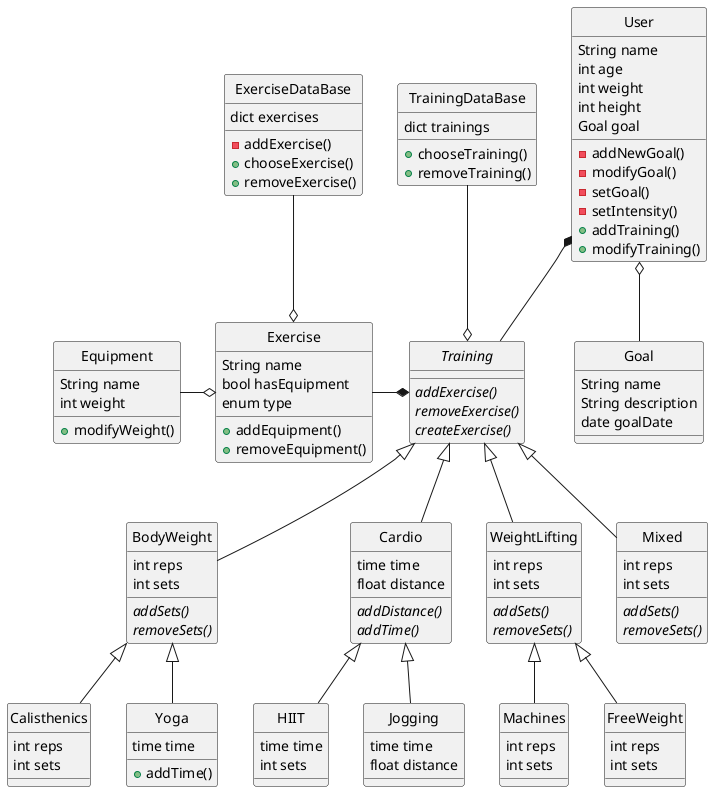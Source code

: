 @startuml FitnessUml
skinparam Style strictuml
class User {
    String name
    int age
    int weight
    int height
    Goal goal
    -addNewGoal()
    -modifyGoal()
    -setGoal()
    -setIntensity()
    +addTraining()
    +modifyTraining()
}

class Goal {
    String name
    String description
    date goalDate
}

class TrainingDataBase {
    dict trainings
    +chooseTraining()
    +removeTraining()
}

class ExerciseDataBase {
    dict exercises
    -addExercise()
    +chooseExercise()
    +removeExercise()
}

class Exercise {
    String name
    bool hasEquipment
    enum type
    +addEquipment()
    +removeEquipment()
}

class Equipment {
    String name
    int weight
    +modifyWeight()
}

abstract class Training {
    {abstract} addExercise()
    {abstract} removeExercise()
    {abstract} createExercise()
}

class BodyWeight {
    int reps
    int sets
    {abstract} addSets()
    {abstract} removeSets()
}

class Cardio {
    time time 
    float distance
    {abstract} addDistance()
    {abstract} addTime()

}

class WeightLifting {
    int reps
    int sets
    {abstract} addSets()
    {abstract} removeSets()
}

class Mixed {
    int reps
    int sets
    {abstract} addSets()
    {abstract} removeSets()
}

class Calisthenics {
    int reps
    int sets
}

class Yoga {
    time time
    +addTime()
}

class HIIT {
    time time
    int sets
}

class Jogging {
    time time
    float distance
}

class Machines {
    int reps
    int sets
}

class FreeWeight {
    int reps
    int sets
}

User o-- Goal
User *-- Training
Equipment -o Exercise
Exercise -* Training
TrainingDataBase --o Training
ExerciseDataBase --o Exercise
Training <|-- BodyWeight
Training <|-- Cardio
Training <|-- WeightLifting
Training <|-- Mixed

BodyWeight <|-- Calisthenics
BodyWeight <|-- Yoga
Cardio <|-- HIIT
Cardio <|-- Jogging
WeightLifting <|-- FreeWeight
WeightLifting <|-- Machines

@enduml